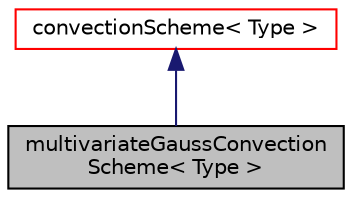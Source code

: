 digraph "multivariateGaussConvectionScheme&lt; Type &gt;"
{
  bgcolor="transparent";
  edge [fontname="Helvetica",fontsize="10",labelfontname="Helvetica",labelfontsize="10"];
  node [fontname="Helvetica",fontsize="10",shape=record];
  Node1 [label="multivariateGaussConvection\lScheme\< Type \>",height=0.2,width=0.4,color="black", fillcolor="grey75", style="filled", fontcolor="black"];
  Node2 -> Node1 [dir="back",color="midnightblue",fontsize="10",style="solid",fontname="Helvetica"];
  Node2 [label="convectionScheme\< Type \>",height=0.2,width=0.4,color="red",URL="$a00406.html",tooltip="Abstract base class for convection schemes. "];
}
